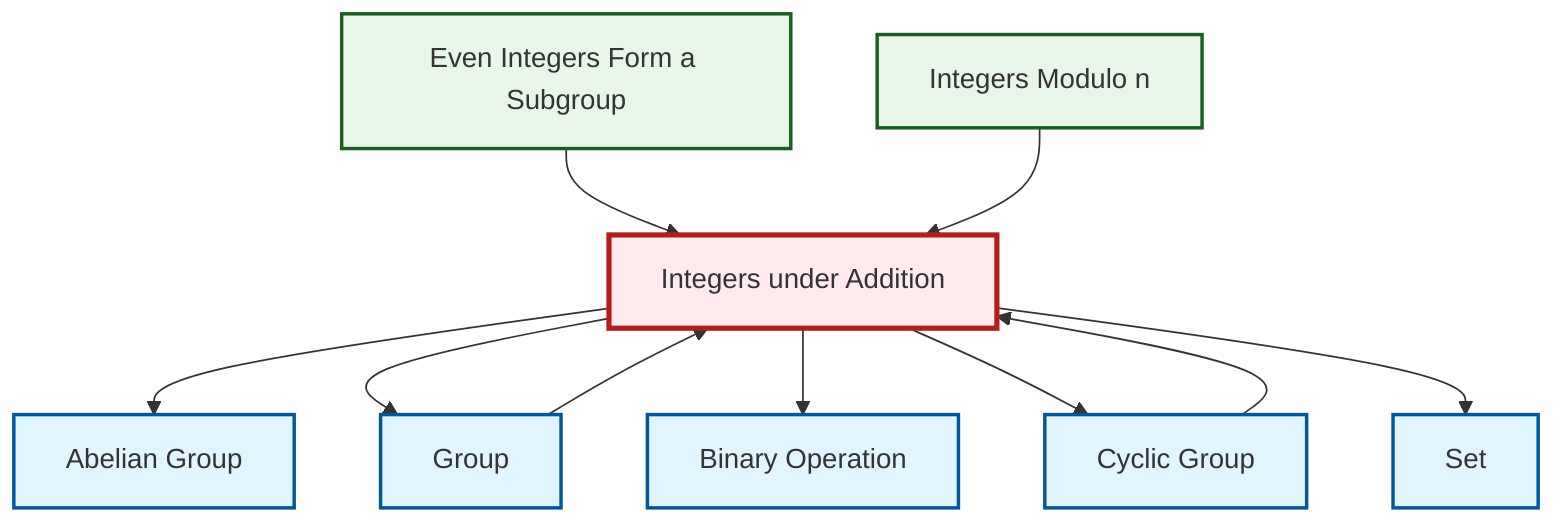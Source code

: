 graph TD
    classDef definition fill:#e1f5fe,stroke:#01579b,stroke-width:2px
    classDef theorem fill:#f3e5f5,stroke:#4a148c,stroke-width:2px
    classDef axiom fill:#fff3e0,stroke:#e65100,stroke-width:2px
    classDef example fill:#e8f5e9,stroke:#1b5e20,stroke-width:2px
    classDef current fill:#ffebee,stroke:#b71c1c,stroke-width:3px
    def-abelian-group["Abelian Group"]:::definition
    ex-integers-addition["Integers under Addition"]:::example
    ex-even-integers-subgroup["Even Integers Form a Subgroup"]:::example
    def-binary-operation["Binary Operation"]:::definition
    def-set["Set"]:::definition
    ex-quotient-integers-mod-n["Integers Modulo n"]:::example
    def-cyclic-group["Cyclic Group"]:::definition
    def-group["Group"]:::definition
    ex-integers-addition --> def-abelian-group
    ex-integers-addition --> def-group
    ex-even-integers-subgroup --> ex-integers-addition
    ex-integers-addition --> def-binary-operation
    def-cyclic-group --> ex-integers-addition
    def-group --> ex-integers-addition
    ex-quotient-integers-mod-n --> ex-integers-addition
    ex-integers-addition --> def-cyclic-group
    ex-integers-addition --> def-set
    class ex-integers-addition current